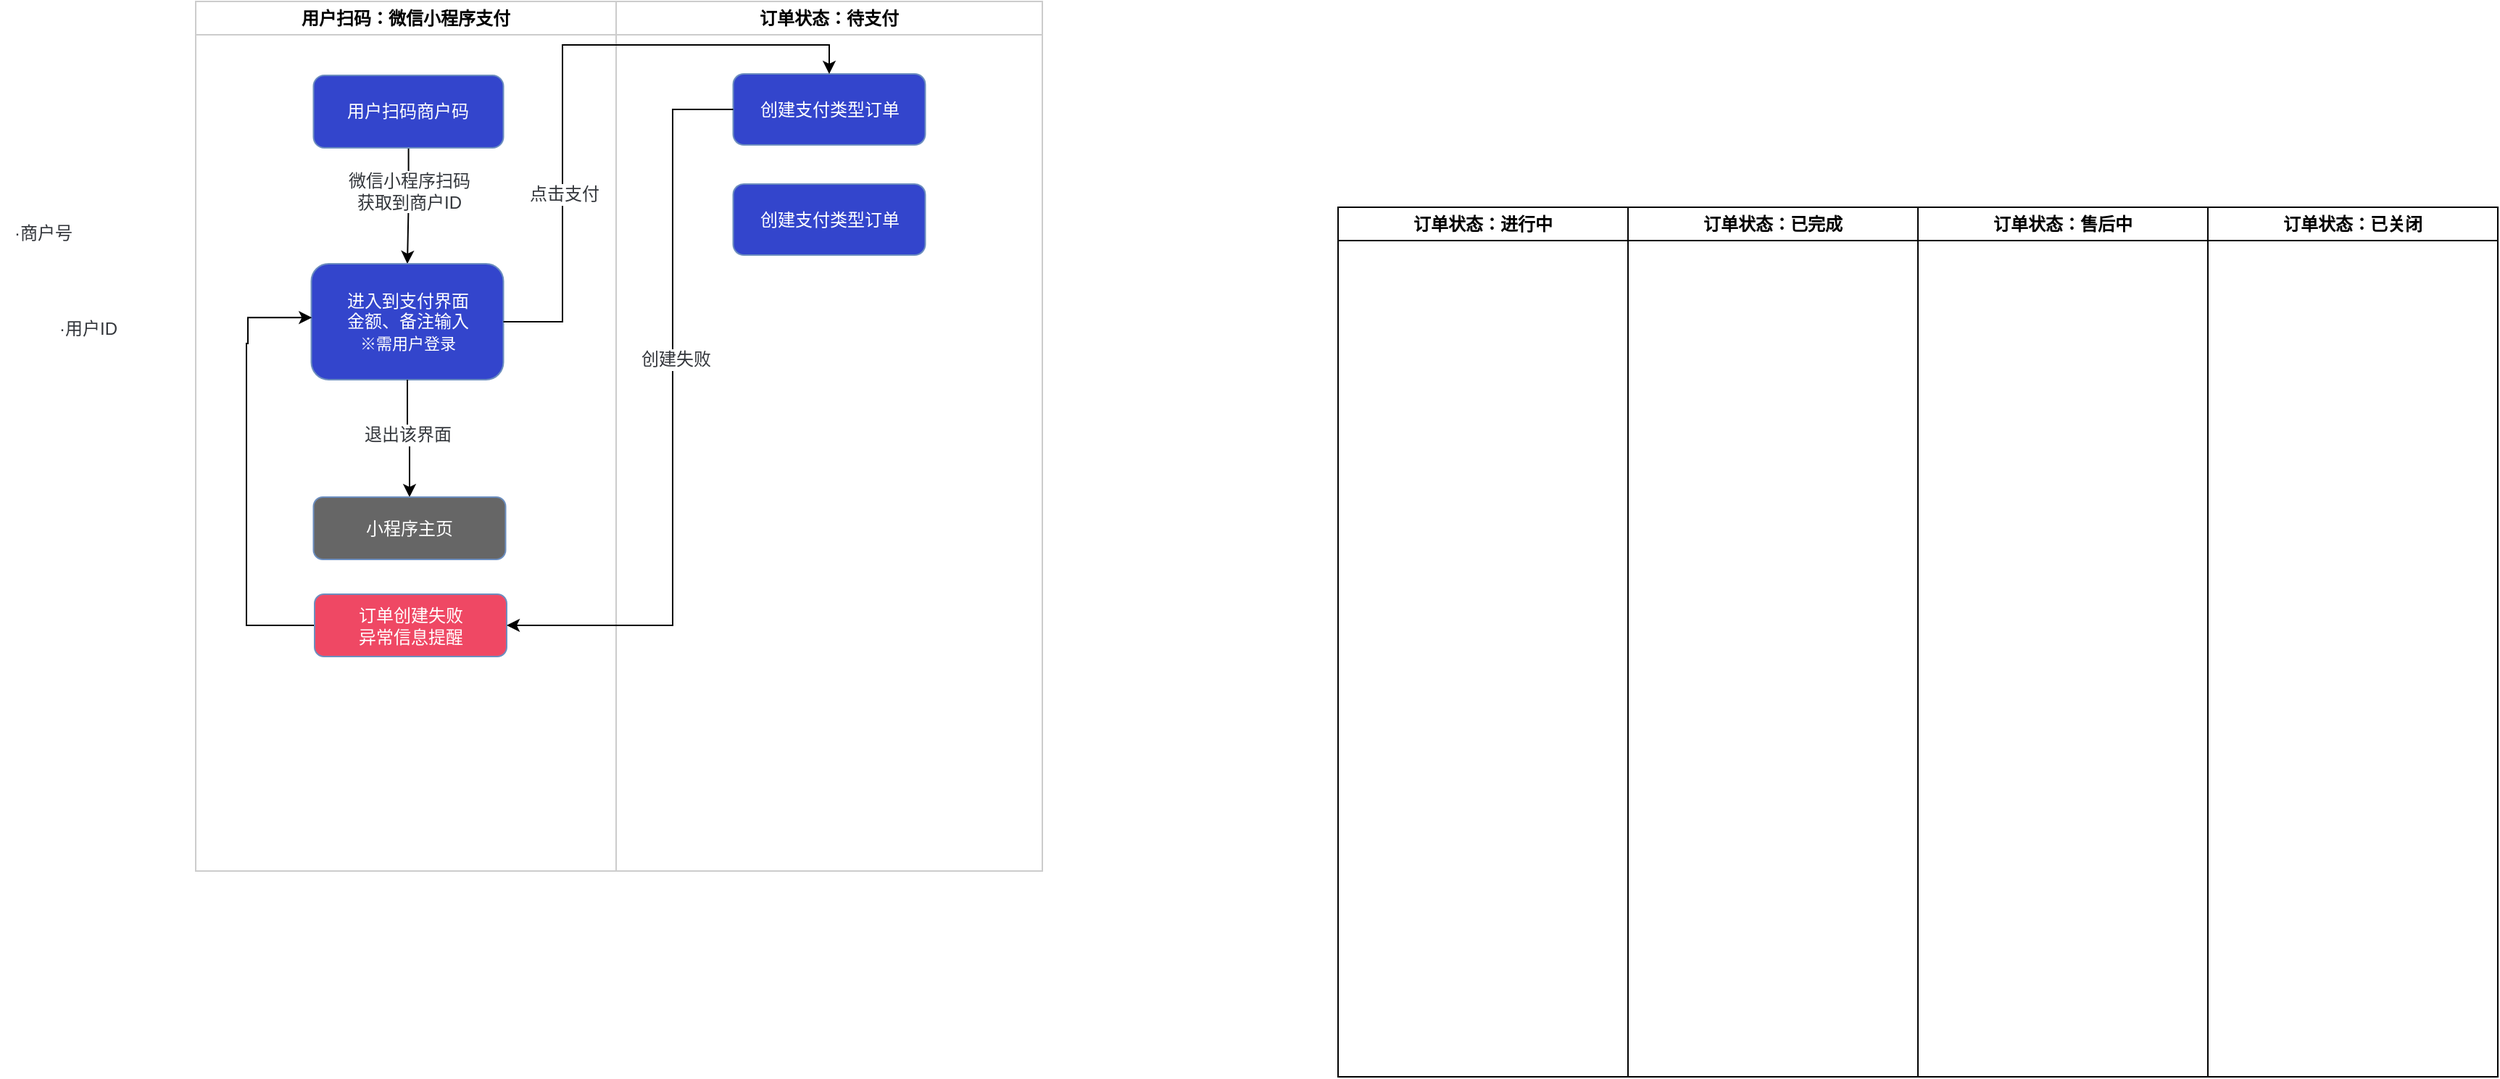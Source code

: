 <mxfile version="22.1.0" type="github">
  <diagram name="订单状态" id="O3KAAAbpH9t8ICp0gVx-">
    <mxGraphModel dx="2203" dy="1027" grid="0" gridSize="10" guides="1" tooltips="1" connect="1" arrows="1" fold="1" page="0" pageScale="1" pageWidth="827" pageHeight="1169" math="0" shadow="0">
      <root>
        <mxCell id="0" />
        <mxCell id="1" parent="0" />
        <mxCell id="Lc8HvnmVRkWQff5iJvex-3" value="用户扫码：微信小程序支付" style="swimlane;whiteSpace=wrap;html=1;strokeColor=#CCCCCC;" vertex="1" parent="1">
          <mxGeometry x="30" y="320" width="290" height="600" as="geometry" />
        </mxCell>
        <mxCell id="Lc8HvnmVRkWQff5iJvex-24" style="edgeStyle=orthogonalEdgeStyle;rounded=0;orthogonalLoop=1;jettySize=auto;html=1;entryX=0.5;entryY=0;entryDx=0;entryDy=0;fontFamily=Helvetica;fontSize=12;fontColor=#FFF;" edge="1" parent="Lc8HvnmVRkWQff5iJvex-3" source="Lc8HvnmVRkWQff5iJvex-9" target="Lc8HvnmVRkWQff5iJvex-23">
          <mxGeometry relative="1" as="geometry" />
        </mxCell>
        <mxCell id="Lc8HvnmVRkWQff5iJvex-27" value="&lt;font color=&quot;#34373c&quot;&gt;微信小程序扫码&lt;br&gt;获取到商户ID&lt;br&gt;&lt;/font&gt;" style="edgeLabel;html=1;align=center;verticalAlign=middle;resizable=0;points=[];fontSize=12;fontFamily=Helvetica;fontColor=#FFF;" vertex="1" connectable="0" parent="Lc8HvnmVRkWQff5iJvex-24">
          <mxGeometry x="-0.232" relative="1" as="geometry">
            <mxPoint y="-1" as="offset" />
          </mxGeometry>
        </mxCell>
        <mxCell id="Lc8HvnmVRkWQff5iJvex-9" value="用户扫码商户码" style="rounded=1;whiteSpace=wrap;html=1;fillColor=#3345CC;strokeColor=#6c8ebf;fontColor=#FFF;" vertex="1" parent="Lc8HvnmVRkWQff5iJvex-3">
          <mxGeometry x="81.25" y="51" width="131" height="50" as="geometry" />
        </mxCell>
        <mxCell id="Lc8HvnmVRkWQff5iJvex-23" value="进入到支付界面&lt;br&gt;金额、备注输入&lt;br&gt;&lt;font style=&quot;font-size: 11px;&quot;&gt;※需用户登录&lt;br&gt;&lt;/font&gt;" style="rounded=1;whiteSpace=wrap;html=1;fillColor=#3345CC;strokeColor=#6c8ebf;fontColor=#FFF;" vertex="1" parent="Lc8HvnmVRkWQff5iJvex-3">
          <mxGeometry x="79.75" y="181" width="132.5" height="80" as="geometry" />
        </mxCell>
        <mxCell id="Lc8HvnmVRkWQff5iJvex-33" style="edgeStyle=orthogonalEdgeStyle;rounded=0;orthogonalLoop=1;jettySize=auto;html=1;entryX=0.5;entryY=0;entryDx=0;entryDy=0;fontFamily=Helvetica;fontSize=12;fontColor=#FFF;exitX=0.5;exitY=1;exitDx=0;exitDy=0;" edge="1" parent="Lc8HvnmVRkWQff5iJvex-3" source="Lc8HvnmVRkWQff5iJvex-23" target="Lc8HvnmVRkWQff5iJvex-32">
          <mxGeometry relative="1" as="geometry">
            <mxPoint x="149" y="296" as="sourcePoint" />
          </mxGeometry>
        </mxCell>
        <mxCell id="Lc8HvnmVRkWQff5iJvex-34" value="&lt;font color=&quot;#34373c&quot;&gt;退出该界面&lt;/font&gt;" style="edgeLabel;html=1;align=center;verticalAlign=middle;resizable=0;points=[];fontSize=12;fontFamily=Helvetica;fontColor=#FFF;" vertex="1" connectable="0" parent="Lc8HvnmVRkWQff5iJvex-33">
          <mxGeometry x="-0.082" relative="1" as="geometry">
            <mxPoint as="offset" />
          </mxGeometry>
        </mxCell>
        <mxCell id="Lc8HvnmVRkWQff5iJvex-32" value="小程序主页" style="rounded=1;whiteSpace=wrap;html=1;fillColor=#666666;strokeColor=#6c8ebf;fontColor=#FFF;" vertex="1" parent="Lc8HvnmVRkWQff5iJvex-3">
          <mxGeometry x="81.25" y="342" width="132.5" height="43" as="geometry" />
        </mxCell>
        <mxCell id="Lc8HvnmVRkWQff5iJvex-48" style="edgeStyle=orthogonalEdgeStyle;shape=connector;rounded=0;orthogonalLoop=1;jettySize=auto;html=1;labelBackgroundColor=default;strokeColor=default;align=center;verticalAlign=middle;fontFamily=Helvetica;fontSize=12;fontColor=#34373C;endArrow=classic;entryX=0.003;entryY=0.464;entryDx=0;entryDy=0;entryPerimeter=0;" edge="1" parent="Lc8HvnmVRkWQff5iJvex-3" source="Lc8HvnmVRkWQff5iJvex-44" target="Lc8HvnmVRkWQff5iJvex-23">
          <mxGeometry relative="1" as="geometry">
            <mxPoint x="47" y="213" as="targetPoint" />
            <Array as="points">
              <mxPoint x="35" y="430" />
              <mxPoint x="35" y="236" />
              <mxPoint x="36" y="236" />
              <mxPoint x="36" y="218" />
            </Array>
          </mxGeometry>
        </mxCell>
        <mxCell id="Lc8HvnmVRkWQff5iJvex-44" value="订单创建失败&lt;br&gt;异常信息提醒" style="rounded=1;whiteSpace=wrap;html=1;fillColor=#ef4864;strokeColor=#6c8ebf;fontColor=#FFF;" vertex="1" parent="Lc8HvnmVRkWQff5iJvex-3">
          <mxGeometry x="82" y="409" width="132.5" height="43" as="geometry" />
        </mxCell>
        <mxCell id="Lc8HvnmVRkWQff5iJvex-4" value="订单状态：待支付" style="swimlane;whiteSpace=wrap;html=1;strokeColor=#CCCCCC;" vertex="1" parent="1">
          <mxGeometry x="320" y="320" width="294" height="600" as="geometry" />
        </mxCell>
        <mxCell id="Lc8HvnmVRkWQff5iJvex-39" value="创建支付类型订单" style="rounded=1;whiteSpace=wrap;html=1;fillColor=#3345CC;strokeColor=#6c8ebf;fontColor=#FFF;" vertex="1" parent="Lc8HvnmVRkWQff5iJvex-4">
          <mxGeometry x="80.75" y="50" width="132.5" height="49" as="geometry" />
        </mxCell>
        <mxCell id="Lc8HvnmVRkWQff5iJvex-53" value="创建支付类型订单" style="rounded=1;whiteSpace=wrap;html=1;fillColor=#3345CC;strokeColor=#6c8ebf;fontColor=#FFF;" vertex="1" parent="Lc8HvnmVRkWQff5iJvex-4">
          <mxGeometry x="80.75" y="126" width="132.5" height="49" as="geometry" />
        </mxCell>
        <mxCell id="Lc8HvnmVRkWQff5iJvex-5" value="订单状态：进行中" style="swimlane;whiteSpace=wrap;html=1;" vertex="1" parent="1">
          <mxGeometry x="818" y="462" width="200" height="600" as="geometry" />
        </mxCell>
        <mxCell id="Lc8HvnmVRkWQff5iJvex-6" value="订单状态：已完成" style="swimlane;whiteSpace=wrap;html=1;" vertex="1" parent="1">
          <mxGeometry x="1018" y="462" width="200" height="600" as="geometry" />
        </mxCell>
        <mxCell id="Lc8HvnmVRkWQff5iJvex-7" value="订单状态：售后中" style="swimlane;whiteSpace=wrap;html=1;" vertex="1" parent="1">
          <mxGeometry x="1218" y="462" width="200" height="600" as="geometry" />
        </mxCell>
        <mxCell id="Lc8HvnmVRkWQff5iJvex-8" value="订单状态：已关闭" style="swimlane;whiteSpace=wrap;html=1;" vertex="1" parent="1">
          <mxGeometry x="1418" y="462" width="200" height="600" as="geometry">
            <mxRectangle x="1120" y="320" width="131" height="26" as="alternateBounds" />
          </mxGeometry>
        </mxCell>
        <mxCell id="Lc8HvnmVRkWQff5iJvex-28" value="&lt;font color=&quot;#34373c&quot;&gt;·商户号&lt;/font&gt;" style="text;html=1;strokeColor=none;fillColor=none;align=center;verticalAlign=middle;whiteSpace=wrap;rounded=0;fontSize=12;fontFamily=Helvetica;fontColor=#FFF;" vertex="1" parent="1">
          <mxGeometry x="-105" y="465" width="60" height="30" as="geometry" />
        </mxCell>
        <mxCell id="Lc8HvnmVRkWQff5iJvex-29" value="&lt;font color=&quot;#34373c&quot;&gt;·用户ID&lt;/font&gt;" style="text;html=1;strokeColor=none;fillColor=none;align=center;verticalAlign=middle;whiteSpace=wrap;rounded=0;fontSize=12;fontFamily=Helvetica;fontColor=#FFF;" vertex="1" parent="1">
          <mxGeometry x="-74" y="531" width="60" height="30" as="geometry" />
        </mxCell>
        <mxCell id="Lc8HvnmVRkWQff5iJvex-49" style="edgeStyle=orthogonalEdgeStyle;shape=connector;rounded=0;orthogonalLoop=1;jettySize=auto;html=1;entryX=1;entryY=0.5;entryDx=0;entryDy=0;labelBackgroundColor=default;strokeColor=default;align=center;verticalAlign=middle;fontFamily=Helvetica;fontSize=12;fontColor=#34373C;endArrow=classic;" edge="1" parent="1" source="Lc8HvnmVRkWQff5iJvex-39" target="Lc8HvnmVRkWQff5iJvex-44">
          <mxGeometry relative="1" as="geometry">
            <Array as="points">
              <mxPoint x="359" y="395" />
              <mxPoint x="359" y="751" />
            </Array>
          </mxGeometry>
        </mxCell>
        <mxCell id="Lc8HvnmVRkWQff5iJvex-50" value="创建失败" style="edgeLabel;html=1;align=center;verticalAlign=middle;resizable=0;points=[];fontSize=12;fontFamily=Helvetica;fontColor=#34373C;" vertex="1" connectable="0" parent="Lc8HvnmVRkWQff5iJvex-49">
          <mxGeometry x="-0.169" y="2" relative="1" as="geometry">
            <mxPoint y="1" as="offset" />
          </mxGeometry>
        </mxCell>
        <mxCell id="Lc8HvnmVRkWQff5iJvex-51" style="edgeStyle=orthogonalEdgeStyle;shape=connector;rounded=0;orthogonalLoop=1;jettySize=auto;html=1;entryX=0.5;entryY=0;entryDx=0;entryDy=0;labelBackgroundColor=default;strokeColor=default;align=center;verticalAlign=middle;fontFamily=Helvetica;fontSize=12;fontColor=#34373C;endArrow=classic;" edge="1" parent="1" source="Lc8HvnmVRkWQff5iJvex-23" target="Lc8HvnmVRkWQff5iJvex-39">
          <mxGeometry relative="1" as="geometry">
            <Array as="points">
              <mxPoint x="283" y="541" />
              <mxPoint x="283" y="350" />
              <mxPoint x="467" y="350" />
            </Array>
          </mxGeometry>
        </mxCell>
        <mxCell id="Lc8HvnmVRkWQff5iJvex-52" value="点击支付" style="edgeLabel;html=1;align=center;verticalAlign=middle;resizable=0;points=[];fontSize=12;fontFamily=Helvetica;fontColor=#34373C;" vertex="1" connectable="0" parent="Lc8HvnmVRkWQff5iJvex-51">
          <mxGeometry x="-0.405" y="-1" relative="1" as="geometry">
            <mxPoint as="offset" />
          </mxGeometry>
        </mxCell>
      </root>
    </mxGraphModel>
  </diagram>
</mxfile>
